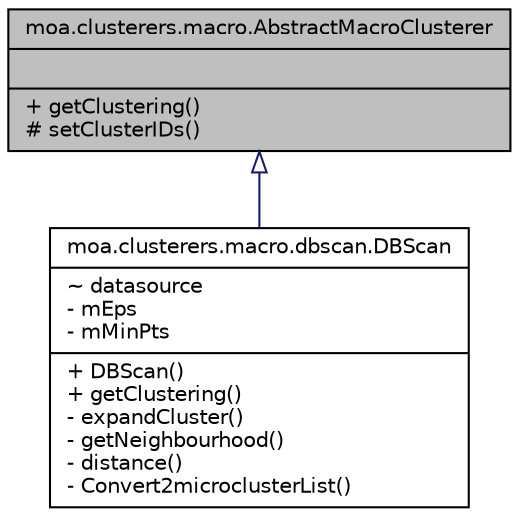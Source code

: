 digraph G
{
  edge [fontname="Helvetica",fontsize="10",labelfontname="Helvetica",labelfontsize="10"];
  node [fontname="Helvetica",fontsize="10",shape=record];
  Node1 [label="{moa.clusterers.macro.AbstractMacroClusterer\n||+ getClustering()\l# setClusterIDs()\l}",height=0.2,width=0.4,color="black", fillcolor="grey75", style="filled" fontcolor="black"];
  Node1 -> Node2 [dir=back,color="midnightblue",fontsize="10",style="solid",arrowtail="empty",fontname="Helvetica"];
  Node2 [label="{moa.clusterers.macro.dbscan.DBScan\n|~ datasource\l- mEps\l- mMinPts\l|+ DBScan()\l+ getClustering()\l- expandCluster()\l- getNeighbourhood()\l- distance()\l- Convert2microclusterList()\l}",height=0.2,width=0.4,color="black", fillcolor="white", style="filled",URL="$classmoa_1_1clusterers_1_1macro_1_1dbscan_1_1DBScan.html"];
}
